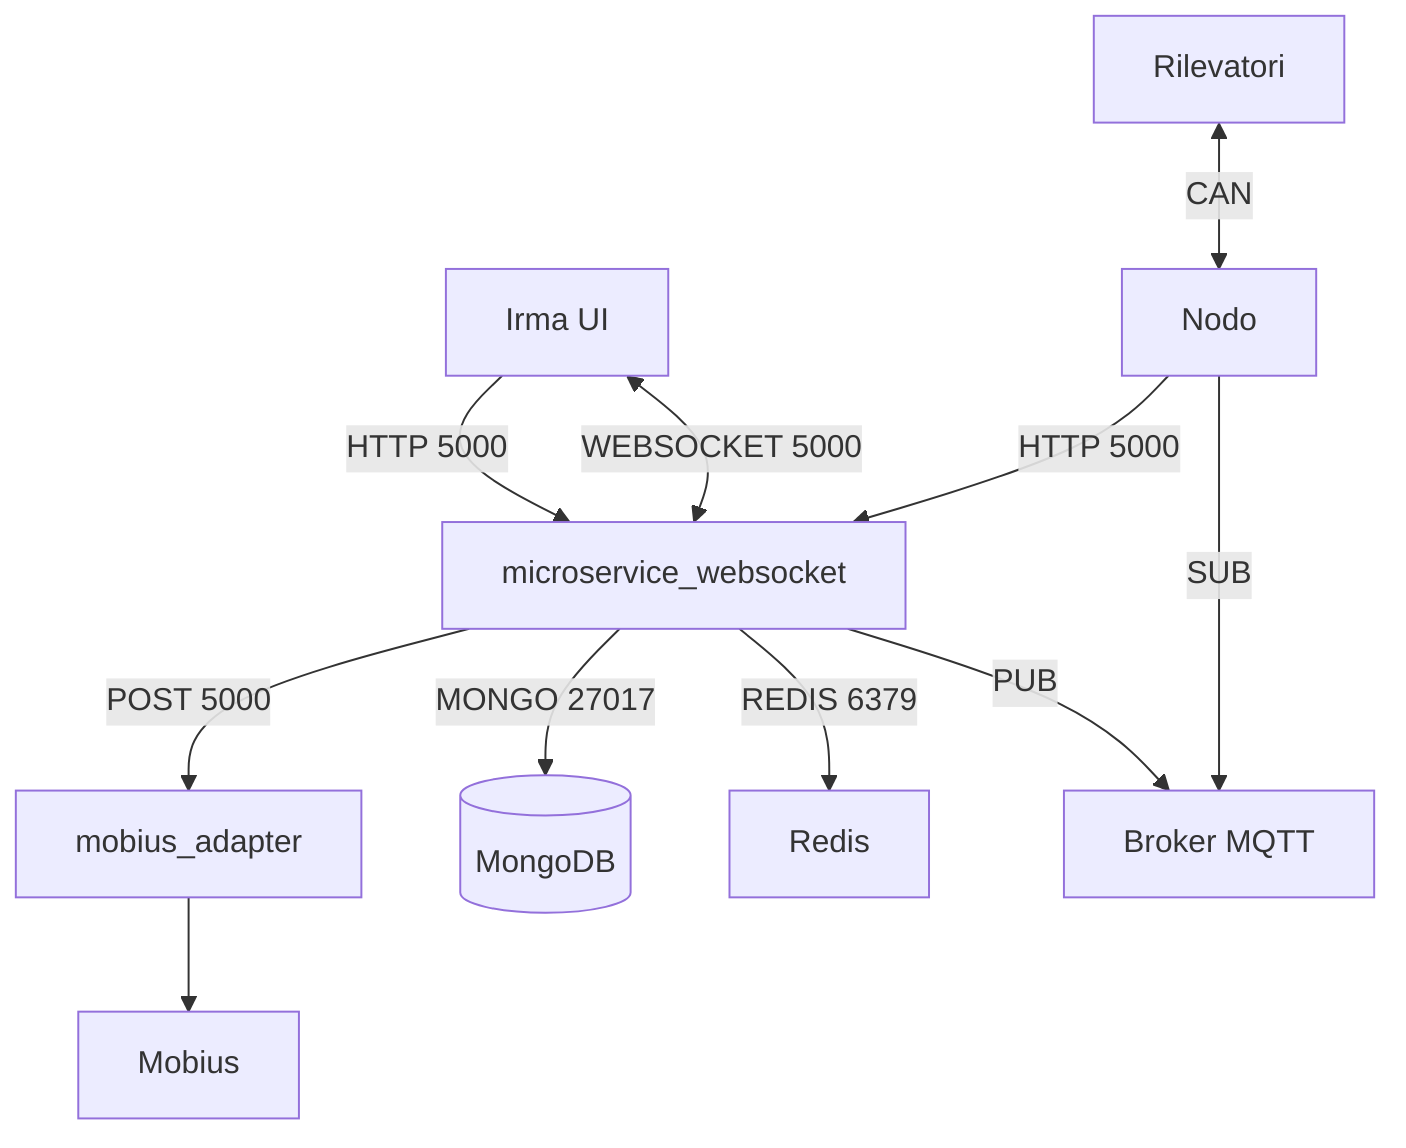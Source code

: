 flowchart TD;

msw[microservice_websocket]
mobius[Mobius]
ma[mobius_adapter]
irma-ui[Irma UI]
mqtt[Broker MQTT]
redis[Redis]
mongo[(MongoDB)]

nodo[Nodo]
rilevatori[Rilevatori]

msw -- POST 5000 --> ma
ma --> mobius
msw -- MONGO 27017 --> mongo
irma-ui -- HTTP 5000 --> msw
nodo -- HTTP 5000 --> msw
irma-ui <-- WEBSOCKET 5000 --> msw
rilevatori <-- CAN --> nodo
msw -- REDIS 6379 --> redis

msw -- PUB --> mqtt
nodo -- SUB --> mqtt